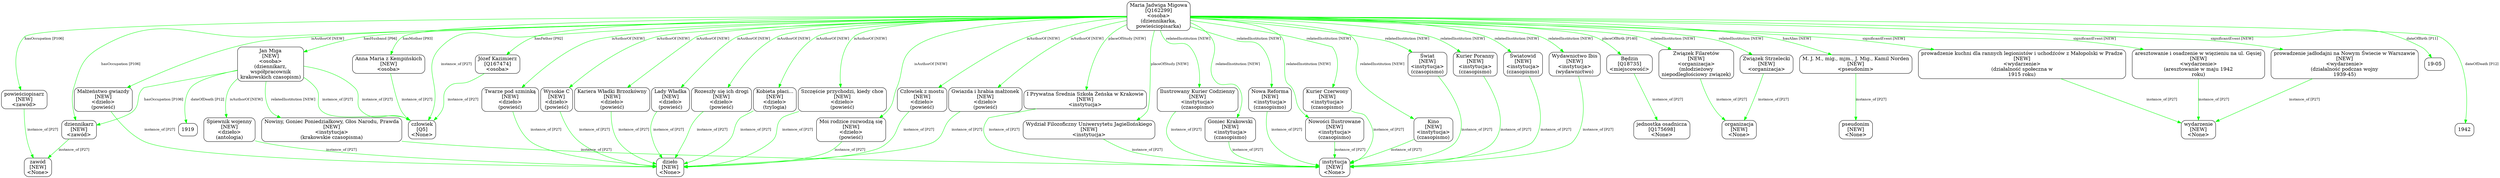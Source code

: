 digraph {
	node [shape=box,
		style=rounded
	];
	edge [fontsize=10];
	"Maria Jadwiga Migowa
[Q162299]
<osoba>
(dziennikarka,
powieściopisarka)"	[color=black,
		label="Maria Jadwiga Migowa
[Q162299]
<osoba>
(dziennikarka,
powieściopisarka)"];
	"dziennikarz
[NEW]
<zawód>"	[color=black,
		label="dziennikarz
[NEW]
<zawód>"];
	"Maria Jadwiga Migowa
[Q162299]
<osoba>
(dziennikarka,
powieściopisarka)" -> "dziennikarz
[NEW]
<zawód>"	[color=green,
		label="hasOccupation [P106]"];
	"powieściopisarz
[NEW]
<zawód>"	[color=black,
		label="powieściopisarz
[NEW]
<zawód>"];
	"Maria Jadwiga Migowa
[Q162299]
<osoba>
(dziennikarka,
powieściopisarka)" -> "powieściopisarz
[NEW]
<zawód>"	[color=green,
		label="hasOccupation [P106]"];
	"Będzin
[Q18735]
<miejscowość>"	[color=black,
		label="Będzin
[Q18735]
<miejscowość>"];
	"Maria Jadwiga Migowa
[Q162299]
<osoba>
(dziennikarka,
powieściopisarka)" -> "Będzin
[Q18735]
<miejscowość>"	[color=green,
		label="placeOfBirth [P140]"];
	"Józef Kazimierz
[Q167474]
<osoba>"	[color=black,
		label="Józef Kazimierz
[Q167474]
<osoba>"];
	"Maria Jadwiga Migowa
[Q162299]
<osoba>
(dziennikarka,
powieściopisarka)" -> "Józef Kazimierz
[Q167474]
<osoba>"	[color=green,
		label="hasFather [P92]"];
	"Anna Maria z Kempińskich
[NEW]
<osoba>"	[color=black,
		label="Anna Maria z Kempińskich
[NEW]
<osoba>"];
	"Maria Jadwiga Migowa
[Q162299]
<osoba>
(dziennikarka,
powieściopisarka)" -> "Anna Maria z Kempińskich
[NEW]
<osoba>"	[color=green,
		label="hasMother [P93]"];
	"I Prywatna Średnia Szkoła Żeńska w Krakowie
[NEW]
<instytucja>"	[color=black,
		label="I Prywatna Średnia Szkoła Żeńska w Krakowie
[NEW]
<instytucja>"];
	"Maria Jadwiga Migowa
[Q162299]
<osoba>
(dziennikarka,
powieściopisarka)" -> "I Prywatna Średnia Szkoła Żeńska w Krakowie
[NEW]
<instytucja>"	[color=green,
		label="placeOfStudy [NEW]"];
	"Wydział Filozoficzny Uniwersytetu Jagiellońskiego
[NEW]
<instytucja>"	[color=black,
		label="Wydział Filozoficzny Uniwersytetu Jagiellońskiego
[NEW]
<instytucja>"];
	"Maria Jadwiga Migowa
[Q162299]
<osoba>
(dziennikarka,
powieściopisarka)" -> "Wydział Filozoficzny Uniwersytetu Jagiellońskiego
[NEW]
<instytucja>"	[color=green,
		label="placeOfStudy [NEW]"];
	"Jan Miga
[NEW]
<osoba>
(dziennikarz,
współpracownik
krakowskich czasopism)"	[color=black,
		label="Jan Miga
[NEW]
<osoba>
(dziennikarz,
współpracownik
krakowskich czasopism)"];
	"Maria Jadwiga Migowa
[Q162299]
<osoba>
(dziennikarka,
powieściopisarka)" -> "Jan Miga
[NEW]
<osoba>
(dziennikarz,
współpracownik
krakowskich czasopism)"	[color=green,
		label="hasHusband [P94]"];
	"Związek Filaretów
[NEW]
<organizacja>
(młodzieżowy
niepodległościowy związek)"	[color=black,
		label="Związek Filaretów
[NEW]
<organizacja>
(młodzieżowy
niepodległościowy związek)"];
	"Maria Jadwiga Migowa
[Q162299]
<osoba>
(dziennikarka,
powieściopisarka)" -> "Związek Filaretów
[NEW]
<organizacja>
(młodzieżowy
niepodległościowy związek)"	[color=green,
		label="relatedInstitution [NEW]"];
	"Związek Strzelecki
[NEW]
<organizacja>"	[color=black,
		label="Związek Strzelecki
[NEW]
<organizacja>"];
	"Maria Jadwiga Migowa
[Q162299]
<osoba>
(dziennikarka,
powieściopisarka)" -> "Związek Strzelecki
[NEW]
<organizacja>"	[color=green,
		label="relatedInstitution [NEW]"];
	"Ilustrowany Kurier Codzienny
[NEW]
<instytucja>
(czasopismo)"	[color=black,
		label="Ilustrowany Kurier Codzienny
[NEW]
<instytucja>
(czasopismo)"];
	"Maria Jadwiga Migowa
[Q162299]
<osoba>
(dziennikarka,
powieściopisarka)" -> "Ilustrowany Kurier Codzienny
[NEW]
<instytucja>
(czasopismo)"	[color=green,
		label="relatedInstitution [NEW]"];
	"Goniec Krakowski
[NEW]
<instytucja>
(czasopismo)"	[color=black,
		label="Goniec Krakowski
[NEW]
<instytucja>
(czasopismo)"];
	"Maria Jadwiga Migowa
[Q162299]
<osoba>
(dziennikarka,
powieściopisarka)" -> "Goniec Krakowski
[NEW]
<instytucja>
(czasopismo)"	[color=green,
		label="relatedInstitution [NEW]"];
	"Nowa Reforma
[NEW]
<instytucja>
(czasopismo)"	[color=black,
		label="Nowa Reforma
[NEW]
<instytucja>
(czasopismo)"];
	"Maria Jadwiga Migowa
[Q162299]
<osoba>
(dziennikarka,
powieściopisarka)" -> "Nowa Reforma
[NEW]
<instytucja>
(czasopismo)"	[color=green,
		label="relatedInstitution [NEW]"];
	"Nowości Ilustrowane
[NEW]
<instytucja>
(czasopismo)"	[color=black,
		label="Nowości Ilustrowane
[NEW]
<instytucja>
(czasopismo)"];
	"Maria Jadwiga Migowa
[Q162299]
<osoba>
(dziennikarka,
powieściopisarka)" -> "Nowości Ilustrowane
[NEW]
<instytucja>
(czasopismo)"	[color=green,
		label="relatedInstitution [NEW]"];
	"Kurier Czerwony
[NEW]
<instytucja>
(czasopismo)"	[color=black,
		label="Kurier Czerwony
[NEW]
<instytucja>
(czasopismo)"];
	"Maria Jadwiga Migowa
[Q162299]
<osoba>
(dziennikarka,
powieściopisarka)" -> "Kurier Czerwony
[NEW]
<instytucja>
(czasopismo)"	[color=green,
		label="relatedInstitution [NEW]"];
	"Kino
[NEW]
<instytucja>
(czasopismo)"	[color=black,
		label="Kino
[NEW]
<instytucja>
(czasopismo)"];
	"Maria Jadwiga Migowa
[Q162299]
<osoba>
(dziennikarka,
powieściopisarka)" -> "Kino
[NEW]
<instytucja>
(czasopismo)"	[color=green,
		label="relatedInstitution [NEW]"];
	"Świat
[NEW]
<instytucja>
(czasopismo)"	[color=black,
		label="Świat
[NEW]
<instytucja>
(czasopismo)"];
	"Maria Jadwiga Migowa
[Q162299]
<osoba>
(dziennikarka,
powieściopisarka)" -> "Świat
[NEW]
<instytucja>
(czasopismo)"	[color=green,
		label="relatedInstitution [NEW]"];
	"Kurier Poranny
[NEW]
<instytucja>
(czasopismo)"	[color=black,
		label="Kurier Poranny
[NEW]
<instytucja>
(czasopismo)"];
	"Maria Jadwiga Migowa
[Q162299]
<osoba>
(dziennikarka,
powieściopisarka)" -> "Kurier Poranny
[NEW]
<instytucja>
(czasopismo)"	[color=green,
		label="relatedInstitution [NEW]"];
	"Światowid
[NEW]
<instytucja>
(czasopismo)"	[color=black,
		label="Światowid
[NEW]
<instytucja>
(czasopismo)"];
	"Maria Jadwiga Migowa
[Q162299]
<osoba>
(dziennikarka,
powieściopisarka)" -> "Światowid
[NEW]
<instytucja>
(czasopismo)"	[color=green,
		label="relatedInstitution [NEW]"];
	"Wydawnictwo Ibis
[NEW]
<instytucja>
(wydawnictwo)"	[color=black,
		label="Wydawnictwo Ibis
[NEW]
<instytucja>
(wydawnictwo)"];
	"Maria Jadwiga Migowa
[Q162299]
<osoba>
(dziennikarka,
powieściopisarka)" -> "Wydawnictwo Ibis
[NEW]
<instytucja>
(wydawnictwo)"	[color=green,
		label="relatedInstitution [NEW]"];
	"Człowiek z mostu
[NEW]
<dzieło>
(powieść)"	[color=black,
		label="Człowiek z mostu
[NEW]
<dzieło>
(powieść)"];
	"Maria Jadwiga Migowa
[Q162299]
<osoba>
(dziennikarka,
powieściopisarka)" -> "Człowiek z mostu
[NEW]
<dzieło>
(powieść)"	[color=green,
		label="isAuthorOf [NEW]"];
	"Gwiazda i hrabia małżonek
[NEW]
<dzieło>
(powieść)"	[color=black,
		label="Gwiazda i hrabia małżonek
[NEW]
<dzieło>
(powieść)"];
	"Maria Jadwiga Migowa
[Q162299]
<osoba>
(dziennikarka,
powieściopisarka)" -> "Gwiazda i hrabia małżonek
[NEW]
<dzieło>
(powieść)"	[color=green,
		label="isAuthorOf [NEW]"];
	"Małżeństwo gwiazdy
[NEW]
<dzieło>
(powieść)"	[color=black,
		label="Małżeństwo gwiazdy
[NEW]
<dzieło>
(powieść)"];
	"Maria Jadwiga Migowa
[Q162299]
<osoba>
(dziennikarka,
powieściopisarka)" -> "Małżeństwo gwiazdy
[NEW]
<dzieło>
(powieść)"	[color=green,
		label="isAuthorOf [NEW]"];
	"Twarze pod szminką
[NEW]
<dzieło>
(powieść)"	[color=black,
		label="Twarze pod szminką
[NEW]
<dzieło>
(powieść)"];
	"Maria Jadwiga Migowa
[Q162299]
<osoba>
(dziennikarka,
powieściopisarka)" -> "Twarze pod szminką
[NEW]
<dzieło>
(powieść)"	[color=green,
		label="isAuthorOf [NEW]"];
	"Wysokie C
[NEW]
<dzieło>
(powieść)"	[color=black,
		label="Wysokie C
[NEW]
<dzieło>
(powieść)"];
	"Maria Jadwiga Migowa
[Q162299]
<osoba>
(dziennikarka,
powieściopisarka)" -> "Wysokie C
[NEW]
<dzieło>
(powieść)"	[color=green,
		label="isAuthorOf [NEW]"];
	"Kariera Władki Brzozkówny
[NEW]
<dzieło>
(powieść)"	[color=black,
		label="Kariera Władki Brzozkówny
[NEW]
<dzieło>
(powieść)"];
	"Maria Jadwiga Migowa
[Q162299]
<osoba>
(dziennikarka,
powieściopisarka)" -> "Kariera Władki Brzozkówny
[NEW]
<dzieło>
(powieść)"	[color=green,
		label="isAuthorOf [NEW]"];
	"Lady Władka
[NEW]
<dzieło>
(powieść)"	[color=black,
		label="Lady Władka
[NEW]
<dzieło>
(powieść)"];
	"Maria Jadwiga Migowa
[Q162299]
<osoba>
(dziennikarka,
powieściopisarka)" -> "Lady Władka
[NEW]
<dzieło>
(powieść)"	[color=green,
		label="isAuthorOf [NEW]"];
	"Rozeszły się ich drogi
[NEW]
<dzieło>
(powieść)"	[color=black,
		label="Rozeszły się ich drogi
[NEW]
<dzieło>
(powieść)"];
	"Maria Jadwiga Migowa
[Q162299]
<osoba>
(dziennikarka,
powieściopisarka)" -> "Rozeszły się ich drogi
[NEW]
<dzieło>
(powieść)"	[color=green,
		label="isAuthorOf [NEW]"];
	"Kobieta płaci...
[NEW]
<dzieło>
(trylogia)"	[color=black,
		label="Kobieta płaci...
[NEW]
<dzieło>
(trylogia)"];
	"Maria Jadwiga Migowa
[Q162299]
<osoba>
(dziennikarka,
powieściopisarka)" -> "Kobieta płaci...
[NEW]
<dzieło>
(trylogia)"	[color=green,
		label="isAuthorOf [NEW]"];
	"Szczęście przychodzi, kiedy chce
[NEW]
<dzieło>
(powieść)"	[color=black,
		label="Szczęście przychodzi, kiedy chce
[NEW]
<dzieło>
(powieść)"];
	"Maria Jadwiga Migowa
[Q162299]
<osoba>
(dziennikarka,
powieściopisarka)" -> "Szczęście przychodzi, kiedy chce
[NEW]
<dzieło>
(powieść)"	[color=green,
		label="isAuthorOf [NEW]"];
	"Moi rodzice rozwodzą się
[NEW]
<dzieło>
(powieść)"	[color=black,
		label="Moi rodzice rozwodzą się
[NEW]
<dzieło>
(powieść)"];
	"Maria Jadwiga Migowa
[Q162299]
<osoba>
(dziennikarka,
powieściopisarka)" -> "Moi rodzice rozwodzą się
[NEW]
<dzieło>
(powieść)"	[color=green,
		label="isAuthorOf [NEW]"];
	"M. J. M., mig., mjm., J. Mig., Kamil Norden
[NEW]
<pseudonim>"	[color=black,
		label="M. J. M., mig., mjm., J. Mig., Kamil Norden
[NEW]
<pseudonim>"];
	"Maria Jadwiga Migowa
[Q162299]
<osoba>
(dziennikarka,
powieściopisarka)" -> "M. J. M., mig., mjm., J. Mig., Kamil Norden
[NEW]
<pseudonim>"	[color=green,
		label="hasAlias [NEW]"];
	"prowadzenie kuchni dla rannych legionistów i uchodźców z Małopolski w Pradze
[NEW]
<wydarzenie>
(działalność społeczna w
\
1915 roku)"	[color=black,
		label="prowadzenie kuchni dla rannych legionistów i uchodźców z Małopolski w Pradze
[NEW]
<wydarzenie>
(działalność społeczna w
\
1915 roku)"];
	"Maria Jadwiga Migowa
[Q162299]
<osoba>
(dziennikarka,
powieściopisarka)" -> "prowadzenie kuchni dla rannych legionistów i uchodźców z Małopolski w Pradze
[NEW]
<wydarzenie>
(działalność społeczna w
\
1915 roku)"	[color=green,
		label="significantEvent [NEW]"];
	"aresztowanie i osadzenie w więzieniu na ul. Gęsiej
[NEW]
<wydarzenie>
(aresztowanie w maju 1942
roku)"	[color=black,
		label="aresztowanie i osadzenie w więzieniu na ul. Gęsiej
[NEW]
<wydarzenie>
(aresztowanie w maju 1942
roku)"];
	"Maria Jadwiga Migowa
[Q162299]
<osoba>
(dziennikarka,
powieściopisarka)" -> "aresztowanie i osadzenie w więzieniu na ul. Gęsiej
[NEW]
<wydarzenie>
(aresztowanie w maju 1942
roku)"	[color=green,
		label="significantEvent [NEW]"];
	"prowadzenie jadłodajni na Nowym Świecie w Warszawie
[NEW]
<wydarzenie>
(działalność podczas wojny
1939-45)"	[color=black,
		label="prowadzenie jadłodajni na Nowym Świecie w Warszawie
[NEW]
<wydarzenie>
(działalność podczas wojny
1939-45)"];
	"Maria Jadwiga Migowa
[Q162299]
<osoba>
(dziennikarka,
powieściopisarka)" -> "prowadzenie jadłodajni na Nowym Świecie w Warszawie
[NEW]
<wydarzenie>
(działalność podczas wojny
1939-45)"	[color=green,
		label="significantEvent [NEW]"];
	"Maria Jadwiga Migowa
[Q162299]
<osoba>
(dziennikarka,
powieściopisarka)" -> "człowiek
[Q5]
<None>"	[color=green,
		label="instance_of [P27]"];
	"Maria Jadwiga Migowa
[Q162299]
<osoba>
(dziennikarka,
powieściopisarka)" -> "19-05"	[color=green,
		label="dateOfBirth [P11]",
		minlen=1];
	"Maria Jadwiga Migowa
[Q162299]
<osoba>
(dziennikarka,
powieściopisarka)" -> 1942	[color=green,
		label="dateOfDeath [P12]",
		minlen=2];
	"dziennikarz
[NEW]
<zawód>" -> "zawód
[NEW]
<None>"	[color=green,
		label="instance_of [P27]"];
	"powieściopisarz
[NEW]
<zawód>" -> "zawód
[NEW]
<None>"	[color=green,
		label="instance_of [P27]"];
	"Będzin
[Q18735]
<miejscowość>" -> "jednostka osadnicza
[Q175698]
<None>"	[color=green,
		label="instance_of [P27]",
		minlen=1];
	"Józef Kazimierz
[Q167474]
<osoba>" -> "człowiek
[Q5]
<None>"	[color=green,
		label="instance_of [P27]"];
	"Anna Maria z Kempińskich
[NEW]
<osoba>" -> "człowiek
[Q5]
<None>"	[color=green,
		label="instance_of [P27]"];
	"I Prywatna Średnia Szkoła Żeńska w Krakowie
[NEW]
<instytucja>" -> "instytucja
[NEW]
<None>"	[color=green,
		label="instance_of [P27]"];
	"Wydział Filozoficzny Uniwersytetu Jagiellońskiego
[NEW]
<instytucja>" -> "instytucja
[NEW]
<None>"	[color=green,
		label="instance_of [P27]"];
	"Jan Miga
[NEW]
<osoba>
(dziennikarz,
współpracownik
krakowskich czasopism)" -> "dziennikarz
[NEW]
<zawód>"	[color=green,
		label="hasOccupation [P106]"];
	"Śpiewnik wojenny
[NEW]
<dzieło>
(antologia)"	[color=black,
		label="Śpiewnik wojenny
[NEW]
<dzieło>
(antologia)"];
	"Jan Miga
[NEW]
<osoba>
(dziennikarz,
współpracownik
krakowskich czasopism)" -> "Śpiewnik wojenny
[NEW]
<dzieło>
(antologia)"	[color=green,
		label="isAuthorOf [NEW]"];
	"Nowiny, Goniec Poniedziałkowy, Głos Narodu, Prawda
[NEW]
<instytucja>
(krakowskie czasopisma)"	[color=black,
		label="Nowiny, Goniec Poniedziałkowy, Głos Narodu, Prawda
[NEW]
<instytucja>
(krakowskie czasopisma)"];
	"Jan Miga
[NEW]
<osoba>
(dziennikarz,
współpracownik
krakowskich czasopism)" -> "Nowiny, Goniec Poniedziałkowy, Głos Narodu, Prawda
[NEW]
<instytucja>
(krakowskie czasopisma)"	[color=green,
		label="relatedInstitution [NEW]"];
	"Jan Miga
[NEW]
<osoba>
(dziennikarz,
współpracownik
krakowskich czasopism)" -> "człowiek
[Q5]
<None>"	[color=green,
		label="instance_of [P27]"];
	"Jan Miga
[NEW]
<osoba>
(dziennikarz,
współpracownik
krakowskich czasopism)" -> "człowiek
[Q5]
<None>"	[color=green,
		label="instance_of [P27]"];
	"Jan Miga
[NEW]
<osoba>
(dziennikarz,
współpracownik
krakowskich czasopism)" -> 1919	[color=green,
		label="dateOfDeath [P12]",
		minlen=1];
	"Związek Filaretów
[NEW]
<organizacja>
(młodzieżowy
niepodległościowy związek)" -> "organizacja
[NEW]
<None>"	[color=green,
		label="instance_of [P27]"];
	"Związek Strzelecki
[NEW]
<organizacja>" -> "organizacja
[NEW]
<None>"	[color=green,
		label="instance_of [P27]"];
	"Ilustrowany Kurier Codzienny
[NEW]
<instytucja>
(czasopismo)" -> "instytucja
[NEW]
<None>"	[color=green,
		label="instance_of [P27]"];
	"Goniec Krakowski
[NEW]
<instytucja>
(czasopismo)" -> "instytucja
[NEW]
<None>"	[color=green,
		label="instance_of [P27]"];
	"Nowa Reforma
[NEW]
<instytucja>
(czasopismo)" -> "instytucja
[NEW]
<None>"	[color=green,
		label="instance_of [P27]"];
	"Nowości Ilustrowane
[NEW]
<instytucja>
(czasopismo)" -> "instytucja
[NEW]
<None>"	[color=green,
		label="instance_of [P27]"];
	"Kurier Czerwony
[NEW]
<instytucja>
(czasopismo)" -> "instytucja
[NEW]
<None>"	[color=green,
		label="instance_of [P27]"];
	"Kino
[NEW]
<instytucja>
(czasopismo)" -> "instytucja
[NEW]
<None>"	[color=green,
		label="instance_of [P27]"];
	"Świat
[NEW]
<instytucja>
(czasopismo)" -> "instytucja
[NEW]
<None>"	[color=green,
		label="instance_of [P27]"];
	"Kurier Poranny
[NEW]
<instytucja>
(czasopismo)" -> "instytucja
[NEW]
<None>"	[color=green,
		label="instance_of [P27]"];
	"Światowid
[NEW]
<instytucja>
(czasopismo)" -> "instytucja
[NEW]
<None>"	[color=green,
		label="instance_of [P27]"];
	"Wydawnictwo Ibis
[NEW]
<instytucja>
(wydawnictwo)" -> "instytucja
[NEW]
<None>"	[color=green,
		label="instance_of [P27]"];
	"Człowiek z mostu
[NEW]
<dzieło>
(powieść)" -> "dzieło
[NEW]
<None>"	[color=green,
		label="instance_of [P27]"];
	"Gwiazda i hrabia małżonek
[NEW]
<dzieło>
(powieść)" -> "dzieło
[NEW]
<None>"	[color=green,
		label="instance_of [P27]"];
	"Małżeństwo gwiazdy
[NEW]
<dzieło>
(powieść)" -> "dzieło
[NEW]
<None>"	[color=green,
		label="instance_of [P27]"];
	"Twarze pod szminką
[NEW]
<dzieło>
(powieść)" -> "dzieło
[NEW]
<None>"	[color=green,
		label="instance_of [P27]"];
	"Wysokie C
[NEW]
<dzieło>
(powieść)" -> "dzieło
[NEW]
<None>"	[color=green,
		label="instance_of [P27]"];
	"Kariera Władki Brzozkówny
[NEW]
<dzieło>
(powieść)" -> "dzieło
[NEW]
<None>"	[color=green,
		label="instance_of [P27]"];
	"Lady Władka
[NEW]
<dzieło>
(powieść)" -> "dzieło
[NEW]
<None>"	[color=green,
		label="instance_of [P27]"];
	"Rozeszły się ich drogi
[NEW]
<dzieło>
(powieść)" -> "dzieło
[NEW]
<None>"	[color=green,
		label="instance_of [P27]"];
	"Kobieta płaci...
[NEW]
<dzieło>
(trylogia)" -> "dzieło
[NEW]
<None>"	[color=green,
		label="instance_of [P27]"];
	"Szczęście przychodzi, kiedy chce
[NEW]
<dzieło>
(powieść)" -> "dzieło
[NEW]
<None>"	[color=green,
		label="instance_of [P27]"];
	"Moi rodzice rozwodzą się
[NEW]
<dzieło>
(powieść)" -> "dzieło
[NEW]
<None>"	[color=green,
		label="instance_of [P27]"];
	"Śpiewnik wojenny
[NEW]
<dzieło>
(antologia)" -> "dzieło
[NEW]
<None>"	[color=green,
		label="instance_of [P27]"];
	"M. J. M., mig., mjm., J. Mig., Kamil Norden
[NEW]
<pseudonim>" -> "pseudonim
[NEW]
<None>"	[color=green,
		label="instance_of [P27]",
		minlen=1];
	"prowadzenie kuchni dla rannych legionistów i uchodźców z Małopolski w Pradze
[NEW]
<wydarzenie>
(działalność społeczna w
\
1915 roku)" -> "wydarzenie
[NEW]
<None>"	[color=green,
		label="instance_of [P27]"];
	"aresztowanie i osadzenie w więzieniu na ul. Gęsiej
[NEW]
<wydarzenie>
(aresztowanie w maju 1942
roku)" -> "wydarzenie
[NEW]
<None>"	[color=green,
		label="instance_of [P27]"];
	"Nowiny, Goniec Poniedziałkowy, Głos Narodu, Prawda
[NEW]
<instytucja>
(krakowskie czasopisma)" -> "instytucja
[NEW]
<None>"	[color=green,
		label="instance_of [P27]"];
	"prowadzenie jadłodajni na Nowym Świecie w Warszawie
[NEW]
<wydarzenie>
(działalność podczas wojny
1939-45)" -> "wydarzenie
[NEW]
<None>"	[color=green,
		label="instance_of [P27]"];
}

